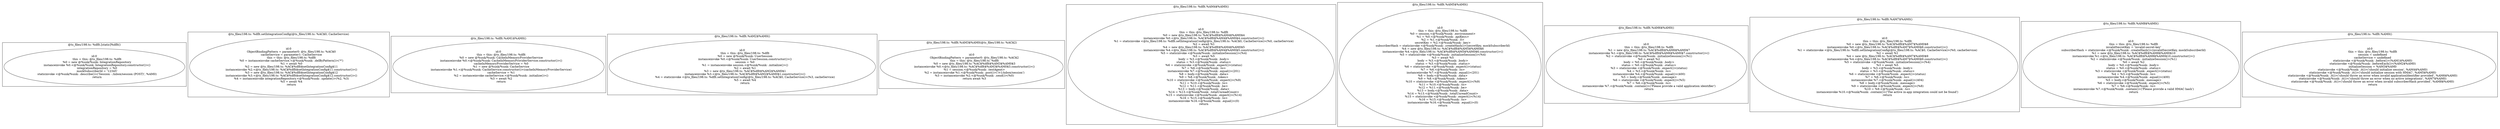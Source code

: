digraph "198.ts" {
subgraph "cluster_@ts_files/198.ts: %dflt.[static]%dflt()" {
  label="@ts_files/198.ts: %dflt.[static]%dflt()";
  Node33820 [label="id:0
      this = this: @ts_files/198.ts: %dflt
      %0 = new @%unk/%unk: IntegrationRepository
      instanceinvoke %0.<@%unk/%unk: IntegrationRepository.constructor()>()
      integrationRepository = %0
      mockSubscriberId = '12345'
      staticinvoke <@%unk/%unk: .describe()>('Session - /inbox/session (POST)', %AM0)
      return"];
}
subgraph "cluster_@ts_files/198.ts: %dflt.setIntegrationConfig(@ts_files/198.ts: %AC$0, CacheService)" {
  label="@ts_files/198.ts: %dflt.setIntegrationConfig(@ts_files/198.ts: %AC$0, CacheService)";
  Node71880 [label="id:0
      ObjectBindingPattern = parameter0: @ts_files/198.ts: %AC$0
      cacheService = parameter1: CacheService
      this = this: @ts_files/198.ts: %dflt
      %0 = instanceinvoke cacheService.<@%unk/%unk: .delByPattern()>('*')
      %1 = await %0
      %2 = new @ts_files/198.ts: %AC$%dflt$setIntegrationConfig$11
      instanceinvoke %2.<@ts_files/198.ts: %AC$%dflt$setIntegrationConfig$11.constructor()>()
      %3 = new @ts_files/198.ts: %AC$%dflt$setIntegrationConfig$12
      instanceinvoke %3.<@ts_files/198.ts: %AC$%dflt$setIntegrationConfig$12.constructor()>()
      %4 = instanceinvoke integrationRepository.<@%unk/%unk: .update()>(%2, %3)
      %5 = await %4
      return"];
}
subgraph "cluster_@ts_files/198.ts: %dflt.%AM1$%AM0()" {
  label="@ts_files/198.ts: %dflt.%AM1$%AM0()";
  Node25780 [label="id:0
      this = this: @ts_files/198.ts: %dflt
      %0 = new @%unk/%unk: CacheInMemoryProviderService
      instanceinvoke %0.<@%unk/%unk: CacheInMemoryProviderService.constructor()>()
      cacheInMemoryProviderService = %0
      %1 = new @%unk/%unk: CacheService
      instanceinvoke %1.<@%unk/%unk: CacheService.constructor()>(cacheInMemoryProviderService)
      cacheService = %1
      %2 = instanceinvoke cacheService.<@%unk/%unk: .initialize()>()
      %3 = await %2
      return"];
}
subgraph "cluster_@ts_files/198.ts: %dflt.%AM2$%AM0()" {
  label="@ts_files/198.ts: %dflt.%AM2$%AM0()";
  Node25790 [label="id:0
      this = this: @ts_files/198.ts: %dflt
      %0 = new @%unk/%unk: UserSession
      instanceinvoke %0.<@%unk/%unk: UserSession.constructor()>()
      session = %0
      %1 = instanceinvoke session.<@%unk/%unk: .initialize()>()
      %2 = await %1
      %3 = new @ts_files/198.ts: %AC$%dflt$%AM2$%AM0$1
      instanceinvoke %3.<@ts_files/198.ts: %AC$%dflt$%AM2$%AM0$1.constructor()>()
      %4 = staticinvoke <@ts_files/198.ts: %dflt.setIntegrationConfig(@ts_files/198.ts: %AC$0, CacheService)>(%3, cacheService)
      %5 = await %4
      return"];
}
subgraph "cluster_@ts_files/198.ts: %dflt.%AM3$%AM0(@ts_files/198.ts: %AC$2)" {
  label="@ts_files/198.ts: %dflt.%AM3$%AM0(@ts_files/198.ts: %AC$2)";
  Node43320 [label="id:0
      ObjectBindingPattern = parameter0: @ts_files/198.ts: %AC$2
      this = this: @ts_files/198.ts: %dflt
      %0 = new @ts_files/198.ts: %AC$%dflt$%AM3$%AM0$3
      instanceinvoke %0.<@ts_files/198.ts: %AC$%dflt$%AM3$%AM0$3.constructor()>()
      %1 = session.<@%unk/%unk: .testAgent>
      %2 = instanceinvoke %1.<@%unk/%unk: .post()>('/v1/inbox/session')
      %3 = instanceinvoke %2.<@%unk/%unk: .send()>(%0)
      return await %3"];
}
subgraph "cluster_@ts_files/198.ts: %dflt.%AM4$%AM0()" {
  label="@ts_files/198.ts: %dflt.%AM4$%AM0()";
  Node25810 [label="id:0
      this = this: @ts_files/198.ts: %dflt
      %0 = new @ts_files/198.ts: %AC$%dflt$%AM4$%AM0$4
      instanceinvoke %0.<@ts_files/198.ts: %AC$%dflt$%AM4$%AM0$4.constructor()>()
      %1 = staticinvoke <@ts_files/198.ts: %dflt.setIntegrationConfig(@ts_files/198.ts: %AC$0, CacheService)>(%0, cacheService)
      %2 = await %1
      %4 = new @ts_files/198.ts: %AC$%dflt$%AM4$%AM0$5
      instanceinvoke %4.<@ts_files/198.ts: %AC$%dflt$%AM4$%AM0$5.constructor()>()
      %5 = staticinvoke <@%unk/%unk: .initializeSession()>(%4)
      %3 = await %5
      body = %3.<@%unk/%unk: .body>
      status = %3.<@%unk/%unk: .status>
      %6 = staticinvoke <@%unk/%unk: .expect()>(status)
      %7 = %6.<@%unk/%unk: .to>
      instanceinvoke %7.<@%unk/%unk: .equal()>(201)
      %8 = body.<@%unk/%unk: .data>
      %9 = %8.<@%unk/%unk: .token>
      %10 = staticinvoke <@%unk/%unk: .expect()>(%9)
      %11 = %10.<@%unk/%unk: .to>
      %12 = %11.<@%unk/%unk: .be>
      %13 = body.<@%unk/%unk: .data>
      %14 = %13.<@%unk/%unk: .totalUnreadCount>
      %15 = staticinvoke <@%unk/%unk: .expect()>(%14)
      %16 = %15.<@%unk/%unk: .to>
      instanceinvoke %16.<@%unk/%unk: .equal()>(0)
      return"];
}
subgraph "cluster_@ts_files/198.ts: %dflt.%AM5$%AM0()" {
  label="@ts_files/198.ts: %dflt.%AM5$%AM0()";
  Node25820 [label="id:0
      this = this: @ts_files/198.ts: %dflt
      %0 = session.<@%unk/%unk: .environment>
      %1 = %0.<@%unk/%unk: .apiKeys>
      %2 = %1.<@%unk/%unk: .0>
      secretKey = %2.<@%unk/%unk: .key>
      subscriberHash = staticinvoke <@%unk/%unk: .createHash()>(secretKey, mockSubscriberId)
      %4 = new @ts_files/198.ts: %AC$%dflt$%AM5$%AM0$6
      instanceinvoke %4.<@ts_files/198.ts: %AC$%dflt$%AM5$%AM0$6.constructor()>()
      %5 = staticinvoke <@%unk/%unk: .initializeSession()>(%4)
      %3 = await %5
      body = %3.<@%unk/%unk: .body>
      status = %3.<@%unk/%unk: .status>
      %6 = staticinvoke <@%unk/%unk: .expect()>(status)
      %7 = %6.<@%unk/%unk: .to>
      instanceinvoke %7.<@%unk/%unk: .equal()>(201)
      %8 = body.<@%unk/%unk: .data>
      %9 = %8.<@%unk/%unk: .token>
      %10 = staticinvoke <@%unk/%unk: .expect()>(%9)
      %11 = %10.<@%unk/%unk: .to>
      %12 = %11.<@%unk/%unk: .be>
      %13 = body.<@%unk/%unk: .data>
      %14 = %13.<@%unk/%unk: .totalUnreadCount>
      %15 = staticinvoke <@%unk/%unk: .expect()>(%14)
      %16 = %15.<@%unk/%unk: .to>
      instanceinvoke %16.<@%unk/%unk: .equal()>(0)
      return"];
}
subgraph "cluster_@ts_files/198.ts: %dflt.%AM6$%AM0()" {
  label="@ts_files/198.ts: %dflt.%AM6$%AM0()";
  Node25830 [label="id:0
      this = this: @ts_files/198.ts: %dflt
      %1 = new @ts_files/198.ts: %AC$%dflt$%AM6$%AM0$7
      instanceinvoke %1.<@ts_files/198.ts: %AC$%dflt$%AM6$%AM0$7.constructor()>()
      %2 = staticinvoke <@%unk/%unk: .initializeSession()>(%1)
      %0 = await %2
      body = %0.<@%unk/%unk: .body>
      status = %0.<@%unk/%unk: .status>
      %3 = staticinvoke <@%unk/%unk: .expect()>(status)
      %4 = %3.<@%unk/%unk: .to>
      instanceinvoke %4.<@%unk/%unk: .equal()>(400)
      %5 = body.<@%unk/%unk: .message>
      %6 = staticinvoke <@%unk/%unk: .expect()>(%5)
      %7 = %6.<@%unk/%unk: .to>
      instanceinvoke %7.<@%unk/%unk: .contain()>('Please provide a valid application identifier')
      return"];
}
subgraph "cluster_@ts_files/198.ts: %dflt.%AM7$%AM0()" {
  label="@ts_files/198.ts: %dflt.%AM7$%AM0()";
  Node25840 [label="id:0
      this = this: @ts_files/198.ts: %dflt
      %0 = new @ts_files/198.ts: %AC$%dflt$%AM7$%AM0$8
      instanceinvoke %0.<@ts_files/198.ts: %AC$%dflt$%AM7$%AM0$8.constructor()>()
      %1 = staticinvoke <@ts_files/198.ts: %dflt.setIntegrationConfig(@ts_files/198.ts: %AC$0, CacheService)>(%0, cacheService)
      %2 = await %1
      %4 = new @ts_files/198.ts: %AC$%dflt$%AM7$%AM0$9
      instanceinvoke %4.<@ts_files/198.ts: %AC$%dflt$%AM7$%AM0$9.constructor()>()
      %5 = staticinvoke <@%unk/%unk: .initializeSession()>(%4)
      %3 = await %5
      body = %3.<@%unk/%unk: .body>
      status = %3.<@%unk/%unk: .status>
      %6 = staticinvoke <@%unk/%unk: .expect()>(status)
      %7 = %6.<@%unk/%unk: .to>
      instanceinvoke %7.<@%unk/%unk: .equal()>(404)
      %8 = body.<@%unk/%unk: .message>
      %9 = staticinvoke <@%unk/%unk: .expect()>(%8)
      %10 = %9.<@%unk/%unk: .to>
      instanceinvoke %10.<@%unk/%unk: .contain()>('The active in-app integration could not be found')
      return"];
}
subgraph "cluster_@ts_files/198.ts: %dflt.%AM8$%AM0()" {
  label="@ts_files/198.ts: %dflt.%AM8$%AM0()";
  Node25850 [label="id:0
      this = this: @ts_files/198.ts: %dflt
      invalidSecretKey = 'invalid-secret-key'
      subscriberHash = staticinvoke <@%unk/%unk: .createHash()>(invalidSecretKey, mockSubscriberId)
      %1 = new @ts_files/198.ts: %AC$%dflt$%AM8$%AM0$10
      instanceinvoke %1.<@ts_files/198.ts: %AC$%dflt$%AM8$%AM0$10.constructor()>()
      %2 = staticinvoke <@%unk/%unk: .initializeSession()>(%1)
      %0 = await %2
      body = %0.<@%unk/%unk: .body>
      status = %0.<@%unk/%unk: .status>
      %3 = staticinvoke <@%unk/%unk: .expect()>(status)
      %4 = %3.<@%unk/%unk: .to>
      instanceinvoke %4.<@%unk/%unk: .equal()>(400)
      %5 = body.<@%unk/%unk: .message>
      %6 = staticinvoke <@%unk/%unk: .expect()>(%5)
      %7 = %6.<@%unk/%unk: .to>
      instanceinvoke %7.<@%unk/%unk: .contain()>('Please provide a valid HMAC hash')
      return"];
}
subgraph "cluster_@ts_files/198.ts: %dflt.%AM0()" {
  label="@ts_files/198.ts: %dflt.%AM0()";
  Node23140 [label="id:0
      this = this: @ts_files/198.ts: %dflt
      session = undefined
      cacheService = undefined
      staticinvoke <@%unk/%unk: .before()>(%AM1$%AM0)
      staticinvoke <@%unk/%unk: .beforeEach()>(%AM2$%AM0)
      initializeSession = %AM3$%AM0
      staticinvoke <@%unk/%unk: .it()>('should initialize session', %AM4$%AM0)
      staticinvoke <@%unk/%unk: .it()>('should initialize session with HMAC', %AM5$%AM0)
      staticinvoke <@%unk/%unk: .it()>('should throw an error when invalid applicationIdentifier provided', %AM6$%AM0)
      staticinvoke <@%unk/%unk: .it()>('should throw an error when no active integrations', %AM7$%AM0)
      staticinvoke <@%unk/%unk: .it()>('should throw an error when invalid subscriberHash provided', %AM8$%AM0)
      return"];
}
}
